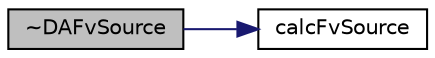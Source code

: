 digraph "~DAFvSource"
{
  bgcolor="transparent";
  edge [fontname="Helvetica",fontsize="10",labelfontname="Helvetica",labelfontsize="10"];
  node [fontname="Helvetica",fontsize="10",shape=record];
  rankdir="LR";
  Node2 [label="~DAFvSource",height=0.2,width=0.4,color="black", fillcolor="grey75", style="filled", fontcolor="black"];
  Node2 -> Node3 [color="midnightblue",fontsize="10",style="solid",fontname="Helvetica"];
  Node3 [label="calcFvSource",height=0.2,width=0.4,color="black",URL="$classFoam_1_1DAFvSource.html#a3fa0b2668e6daf1d45bee2783e52cd56",tooltip="compute the FvSource term "];
}
